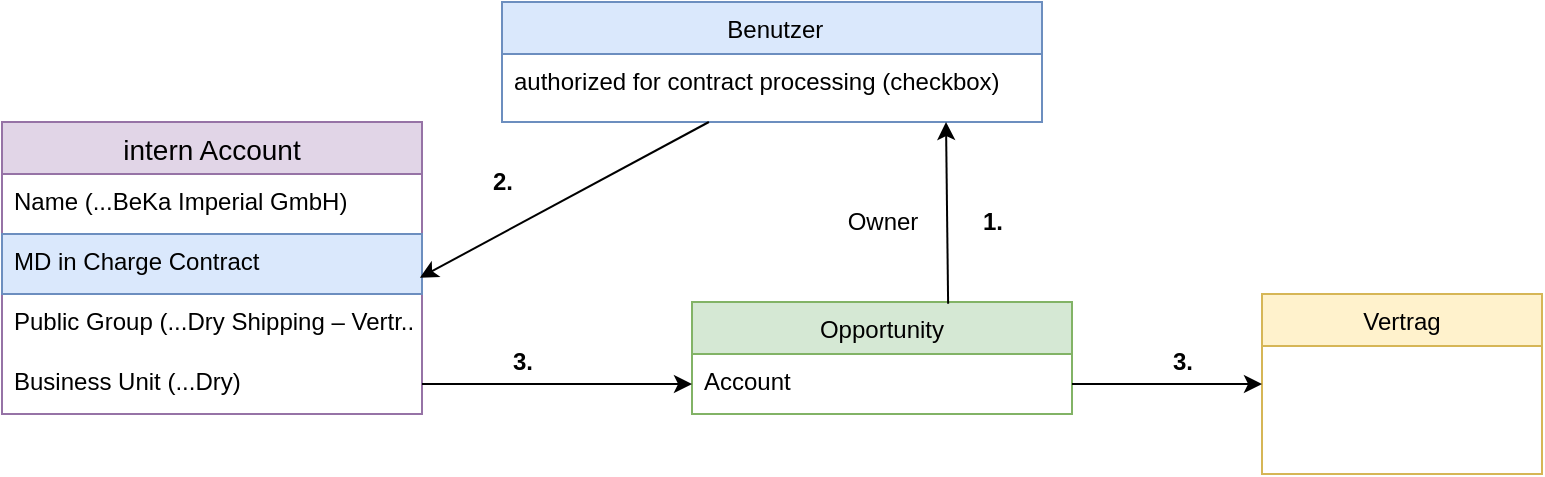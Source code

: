 <mxfile version="14.6.6" type="github">
  <diagram id="R2lEEEUBdFMjLlhIrx00" name="Page-1">
    <mxGraphModel dx="1065" dy="463" grid="1" gridSize="10" guides="1" tooltips="1" connect="1" arrows="1" fold="1" page="1" pageScale="1" pageWidth="850" pageHeight="1100" math="0" shadow="0" extFonts="Permanent Marker^https://fonts.googleapis.com/css?family=Permanent+Marker">
      <root>
        <mxCell id="0" />
        <mxCell id="1" parent="0" />
        <mxCell id="2SBFcaYjBEaQ_yufKXcj-2" value=" Benutzer" style="swimlane;fontStyle=0;childLayout=stackLayout;horizontal=1;startSize=26;horizontalStack=0;resizeParent=1;resizeParentMax=0;resizeLast=0;collapsible=1;marginBottom=0;fillColor=#dae8fc;strokeColor=#6c8ebf;" parent="1" vertex="1">
          <mxGeometry x="330" y="10" width="270" height="60" as="geometry" />
        </mxCell>
        <mxCell id="9vAqmkpcB-DJBMkywUiT-7" value="authorized for contract processing (checkbox)" style="text;strokeColor=none;fillColor=none;spacingLeft=4;spacingRight=4;overflow=hidden;rotatable=0;points=[[0,0.5],[1,0.5]];portConstraint=eastwest;fontSize=12;" vertex="1" parent="2SBFcaYjBEaQ_yufKXcj-2">
          <mxGeometry y="26" width="270" height="34" as="geometry" />
        </mxCell>
        <mxCell id="2SBFcaYjBEaQ_yufKXcj-7" value="Opportunity" style="swimlane;fontStyle=0;childLayout=stackLayout;horizontal=1;startSize=26;horizontalStack=0;resizeParent=1;resizeParentMax=0;resizeLast=0;collapsible=1;marginBottom=0;fillColor=#d5e8d4;strokeColor=#82b366;" parent="1" vertex="1">
          <mxGeometry x="425" y="160" width="190" height="56" as="geometry" />
        </mxCell>
        <mxCell id="9vAqmkpcB-DJBMkywUiT-10" value="Account" style="text;spacingLeft=4;spacingRight=4;overflow=hidden;rotatable=0;points=[[0,0.5],[1,0.5]];portConstraint=eastwest;fontSize=12;" vertex="1" parent="2SBFcaYjBEaQ_yufKXcj-7">
          <mxGeometry y="26" width="190" height="30" as="geometry" />
        </mxCell>
        <mxCell id="2SBFcaYjBEaQ_yufKXcj-11" value="Vertrag" style="swimlane;fontStyle=0;childLayout=stackLayout;horizontal=1;startSize=26;horizontalStack=0;resizeParent=1;resizeParentMax=0;resizeLast=0;collapsible=1;marginBottom=0;fillColor=#fff2cc;strokeColor=#d6b656;" parent="1" vertex="1">
          <mxGeometry x="710" y="156" width="140" height="90" as="geometry" />
        </mxCell>
        <mxCell id="9vAqmkpcB-DJBMkywUiT-2" value="intern Account" style="swimlane;fontStyle=0;childLayout=stackLayout;horizontal=1;startSize=26;horizontalStack=0;resizeParent=1;resizeParentMax=0;resizeLast=0;collapsible=1;marginBottom=0;align=center;fontSize=14;fillColor=#e1d5e7;strokeColor=#9673a6;" vertex="1" parent="1">
          <mxGeometry x="80" y="70" width="210" height="146" as="geometry" />
        </mxCell>
        <mxCell id="9vAqmkpcB-DJBMkywUiT-3" value="Name (...BeKa Imperial GmbH)" style="text;strokeColor=none;fillColor=none;spacingLeft=4;spacingRight=4;overflow=hidden;rotatable=0;points=[[0,0.5],[1,0.5]];portConstraint=eastwest;fontSize=12;" vertex="1" parent="9vAqmkpcB-DJBMkywUiT-2">
          <mxGeometry y="26" width="210" height="30" as="geometry" />
        </mxCell>
        <mxCell id="9vAqmkpcB-DJBMkywUiT-4" value="MD in Charge Contract" style="text;strokeColor=#6c8ebf;fillColor=#dae8fc;spacingLeft=4;spacingRight=4;overflow=hidden;rotatable=0;points=[[0,0.5],[1,0.5]];portConstraint=eastwest;fontSize=12;" vertex="1" parent="9vAqmkpcB-DJBMkywUiT-2">
          <mxGeometry y="56" width="210" height="30" as="geometry" />
        </mxCell>
        <mxCell id="9vAqmkpcB-DJBMkywUiT-6" value="Public Group (...Dry Shipping – Vertr..)" style="text;strokeColor=none;fillColor=none;spacingLeft=4;spacingRight=4;overflow=hidden;rotatable=0;points=[[0,0.5],[1,0.5]];portConstraint=eastwest;fontSize=12;" vertex="1" parent="9vAqmkpcB-DJBMkywUiT-2">
          <mxGeometry y="86" width="210" height="30" as="geometry" />
        </mxCell>
        <mxCell id="9vAqmkpcB-DJBMkywUiT-27" value="Business Unit (...Dry)" style="text;strokeColor=none;fillColor=none;spacingLeft=4;spacingRight=4;overflow=hidden;rotatable=0;points=[[0,0.5],[1,0.5]];portConstraint=eastwest;fontSize=12;" vertex="1" parent="9vAqmkpcB-DJBMkywUiT-2">
          <mxGeometry y="116" width="210" height="30" as="geometry" />
        </mxCell>
        <mxCell id="9vAqmkpcB-DJBMkywUiT-13" style="edgeStyle=orthogonalEdgeStyle;rounded=0;orthogonalLoop=1;jettySize=auto;html=1;exitX=1;exitY=0.5;exitDx=0;exitDy=0;" edge="1" parent="1" source="9vAqmkpcB-DJBMkywUiT-10" target="2SBFcaYjBEaQ_yufKXcj-11">
          <mxGeometry relative="1" as="geometry">
            <Array as="points">
              <mxPoint x="720" y="201" />
              <mxPoint x="720" y="201" />
            </Array>
          </mxGeometry>
        </mxCell>
        <mxCell id="9vAqmkpcB-DJBMkywUiT-20" style="edgeStyle=none;rounded=0;orthogonalLoop=1;jettySize=auto;html=1;exitX=0.674;exitY=0.015;exitDx=0;exitDy=0;exitPerimeter=0;" edge="1" parent="1" source="2SBFcaYjBEaQ_yufKXcj-7">
          <mxGeometry relative="1" as="geometry">
            <mxPoint x="552" y="70" as="targetPoint" />
          </mxGeometry>
        </mxCell>
        <mxCell id="9vAqmkpcB-DJBMkywUiT-21" style="edgeStyle=none;rounded=0;orthogonalLoop=1;jettySize=auto;html=1;entryX=0.995;entryY=0.728;entryDx=0;entryDy=0;entryPerimeter=0;" edge="1" parent="1" source="9vAqmkpcB-DJBMkywUiT-7" target="9vAqmkpcB-DJBMkywUiT-4">
          <mxGeometry relative="1" as="geometry" />
        </mxCell>
        <mxCell id="9vAqmkpcB-DJBMkywUiT-23" value="1." style="text;html=1;align=center;verticalAlign=middle;resizable=0;points=[];autosize=1;strokeColor=none;fontStyle=1" vertex="1" parent="1">
          <mxGeometry x="560" y="110" width="30" height="20" as="geometry" />
        </mxCell>
        <mxCell id="9vAqmkpcB-DJBMkywUiT-24" value="2." style="text;html=1;align=center;verticalAlign=middle;resizable=0;points=[];autosize=1;strokeColor=none;fontStyle=1" vertex="1" parent="1">
          <mxGeometry x="315" y="90" width="30" height="20" as="geometry" />
        </mxCell>
        <mxCell id="9vAqmkpcB-DJBMkywUiT-25" value="3." style="text;html=1;align=center;verticalAlign=middle;resizable=0;points=[];autosize=1;strokeColor=none;fontStyle=1" vertex="1" parent="1">
          <mxGeometry x="655" y="180" width="30" height="20" as="geometry" />
        </mxCell>
        <mxCell id="9vAqmkpcB-DJBMkywUiT-28" style="edgeStyle=none;rounded=0;orthogonalLoop=1;jettySize=auto;html=1;exitX=1;exitY=0.5;exitDx=0;exitDy=0;entryX=0;entryY=0.5;entryDx=0;entryDy=0;" edge="1" parent="1" source="9vAqmkpcB-DJBMkywUiT-27" target="9vAqmkpcB-DJBMkywUiT-10">
          <mxGeometry relative="1" as="geometry" />
        </mxCell>
        <mxCell id="9vAqmkpcB-DJBMkywUiT-29" value="3." style="text;html=1;align=center;verticalAlign=middle;resizable=0;points=[];autosize=1;strokeColor=none;fontStyle=1" vertex="1" parent="1">
          <mxGeometry x="325" y="180" width="30" height="20" as="geometry" />
        </mxCell>
        <mxCell id="9vAqmkpcB-DJBMkywUiT-30" value="Owner" style="text;html=1;align=center;verticalAlign=middle;resizable=0;points=[];autosize=1;strokeColor=none;" vertex="1" parent="1">
          <mxGeometry x="495" y="110" width="50" height="20" as="geometry" />
        </mxCell>
      </root>
    </mxGraphModel>
  </diagram>
</mxfile>
